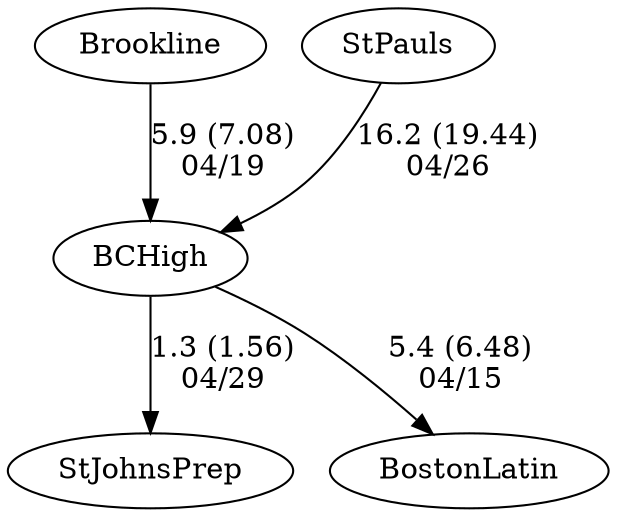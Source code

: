 digraph boys1eightsBCHigh {Brookline [URL="boys1eightsBCHighBrookline.html"];StJohnsPrep [URL="boys1eightsBCHighStJohnsPrep.html"];BCHigh [URL="boys1eightsBCHighBCHigh.html"];StPauls [URL="boys1eightsBCHighStPauls.html"];BostonLatin [URL="boys1eightsBCHighBostonLatin.html"];Brookline -> BCHigh[label="5.9 (7.08)
04/19", weight="95", tooltip="NEIRA Boys Eights,Brookline vs. BC High			
Distance: 1250 Conditions: Blustery conditions, 12-15mph crosswind Comments: Challenging conditions to align boats, as the 3V and 2V races started below the line; times should be compared between races. Lower/novice crews raced in fours. Thanks to Brookline for a spirited morning of racing on the windy Charles!
None", URL="http://www.row2k.com/results/resultspage.cfm?UID=57012D86F8D9018705A9C77CE7885D58&cat=1", random="random"]; 
BCHigh -> BostonLatin[label="5.4 (6.48)
04/15", weight="95", tooltip="NEIRA Boys Eights,Boston Latin vs. Boston College High School			
Distance: 1250 m Conditions: Flat water, 3-5mph wind Comments: 3V raced in fours. Thanks to Boston Latin for some great racing!
None", URL="http://www.row2k.com/results/resultspage.cfm?UID=8B3E6AE7D490430B7EF089F091569178&cat=1", random="random"]; 
BCHigh -> StJohnsPrep[label="1.3 (1.56)
04/29", weight="99", tooltip="NEIRA Boys Eights,St. John's Prep vs. BC High			
Distance: 1250 Conditions: Flat water, slight headwind. Comments: The 4V race started downstream of the start. Thank you to St. John's Prep and Coach Broderick for making the trip and the great racing, especially in the 1V race which came right down to the wire.
None", URL="http://www.row2k.com/results/resultspage.cfm?UID=B5147A15402A02BEBABC90382120769C&cat=1", random="random"]; 
StPauls -> BCHigh[label="16.2 (19.44)
04/26", weight="84", tooltip="NEIRA Boys Eights,St. Paul's vs BC High, Belmont Hill			
Distance: 1250 m Conditions: Cross/headwind ~10mph Comments: Crews in the 2V, 3V, and 4V races started slightly past the line. Belmont Hill and BC High lower boats raced in eights. Thank you to St. Paul's for making the trip: a great afternoon of racing!
None", URL="http://www.row2k.com/results/resultspage.cfm?UID=142B4941939634305C63425CF5FF798E&cat=1", random="random"]}